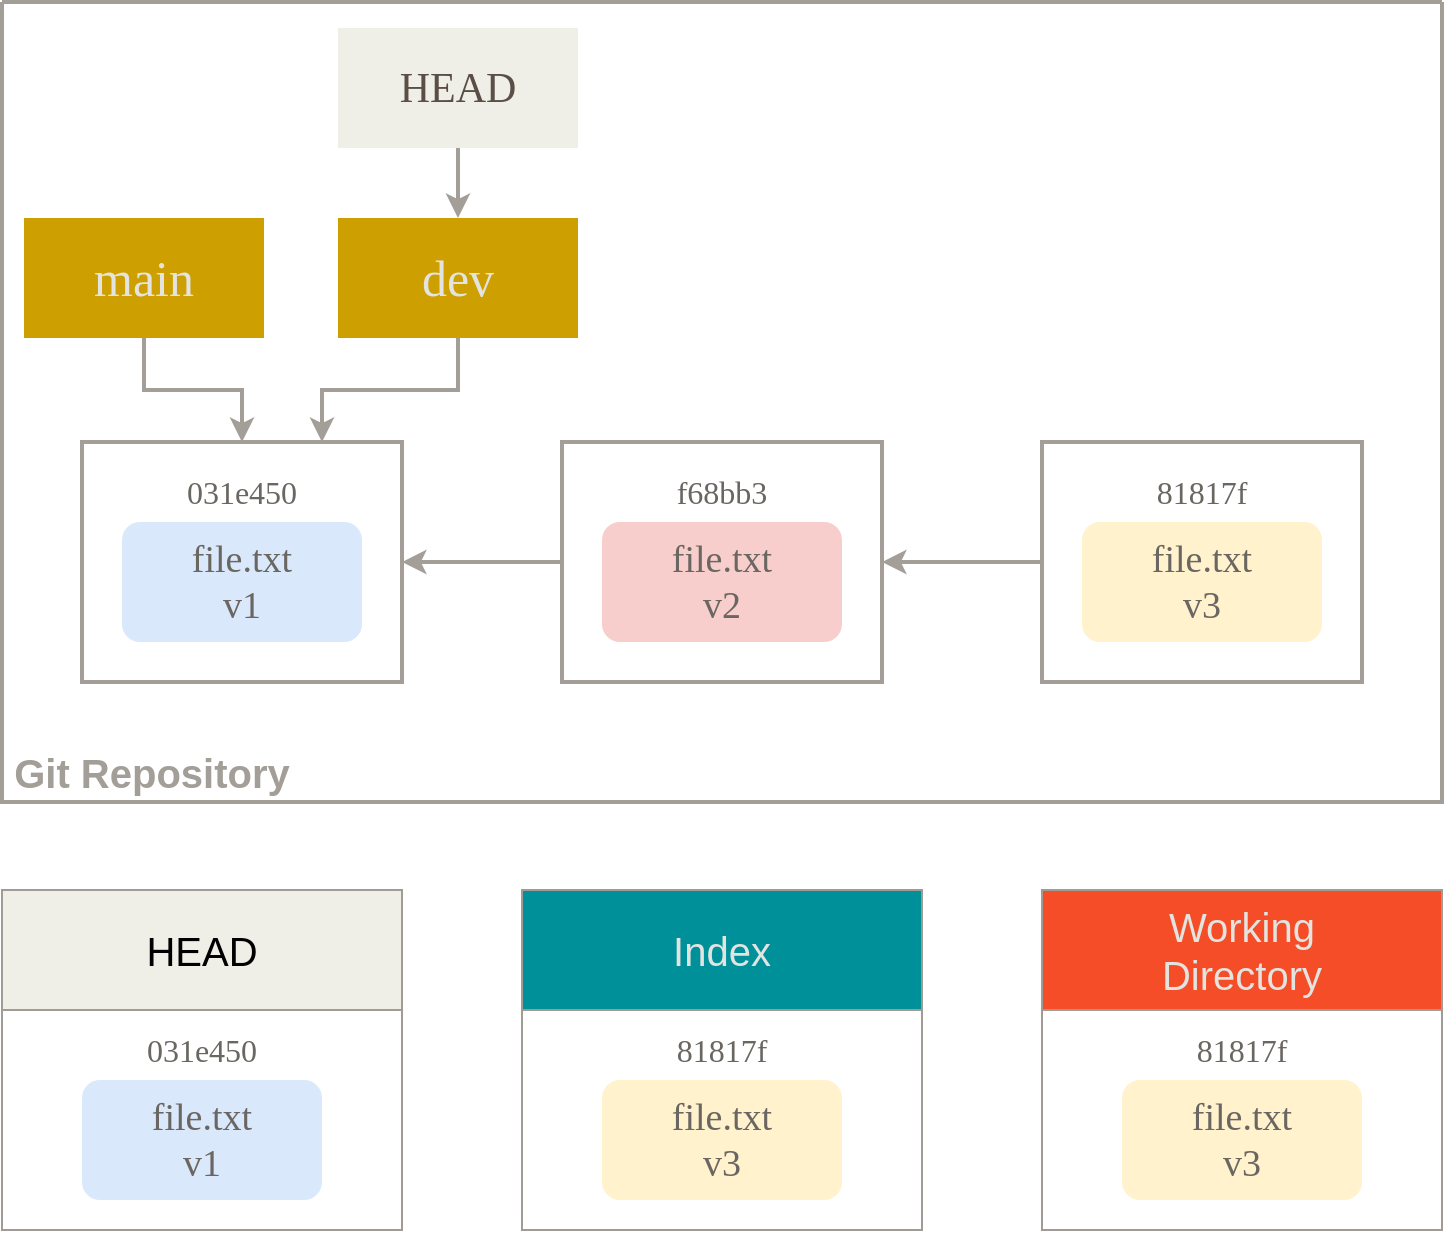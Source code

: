 <mxfile version="21.1.2" type="device">
  <diagram name="Page-1" id="J7pTboGPJu81RKL0RpVv">
    <mxGraphModel dx="1221" dy="725" grid="0" gridSize="10" guides="1" tooltips="1" connect="1" arrows="1" fold="1" page="1" pageScale="1" pageWidth="827" pageHeight="1169" math="0" shadow="0">
      <root>
        <mxCell id="0" />
        <mxCell id="1" parent="0" />
        <mxCell id="XJ9SZeSpCS-RD0CDzNTD-2" value="" style="rounded=0;whiteSpace=wrap;html=1;strokeColor=#a39e97;strokeWidth=2;" vertex="1" parent="1">
          <mxGeometry x="80" y="260" width="160" height="120" as="geometry" />
        </mxCell>
        <mxCell id="XJ9SZeSpCS-RD0CDzNTD-3" value="&lt;font style=&quot;font-size: 19px;&quot;&gt;&lt;font color=&quot;#6a6661&quot; face=&quot;Tahoma&quot;&gt;file.txt&lt;br&gt;v1&lt;/font&gt;&lt;br&gt;&lt;/font&gt;" style="rounded=1;whiteSpace=wrap;html=1;fillColor=#dae8fc;strokeColor=none;" vertex="1" parent="1">
          <mxGeometry x="100" y="300" width="120" height="60" as="geometry" />
        </mxCell>
        <mxCell id="XJ9SZeSpCS-RD0CDzNTD-4" value="&lt;font color=&quot;#6a6661&quot; face=&quot;Tahoma&quot; style=&quot;font-size: 16px;&quot;&gt;031e450&lt;/font&gt;" style="text;html=1;strokeColor=none;fillColor=none;align=center;verticalAlign=middle;whiteSpace=wrap;rounded=0;" vertex="1" parent="1">
          <mxGeometry x="130" y="270" width="60" height="30" as="geometry" />
        </mxCell>
        <mxCell id="XJ9SZeSpCS-RD0CDzNTD-11" style="edgeStyle=orthogonalEdgeStyle;rounded=0;orthogonalLoop=1;jettySize=auto;html=1;exitX=0;exitY=0.5;exitDx=0;exitDy=0;entryX=1;entryY=0.5;entryDx=0;entryDy=0;strokeColor=#a39e97;strokeWidth=2;" edge="1" parent="1" source="XJ9SZeSpCS-RD0CDzNTD-5" target="XJ9SZeSpCS-RD0CDzNTD-2">
          <mxGeometry relative="1" as="geometry" />
        </mxCell>
        <mxCell id="XJ9SZeSpCS-RD0CDzNTD-5" value="" style="rounded=0;whiteSpace=wrap;html=1;strokeColor=#a39e97;strokeWidth=2;" vertex="1" parent="1">
          <mxGeometry x="320" y="260" width="160" height="120" as="geometry" />
        </mxCell>
        <mxCell id="XJ9SZeSpCS-RD0CDzNTD-6" value="&lt;font style=&quot;font-size: 19px;&quot;&gt;&lt;font color=&quot;#6a6661&quot; face=&quot;Tahoma&quot;&gt;file.txt&lt;br&gt;v2&lt;/font&gt;&lt;br&gt;&lt;/font&gt;" style="rounded=1;whiteSpace=wrap;html=1;fillColor=#f8cecc;strokeColor=none;" vertex="1" parent="1">
          <mxGeometry x="340" y="300" width="120" height="60" as="geometry" />
        </mxCell>
        <mxCell id="XJ9SZeSpCS-RD0CDzNTD-7" value="&lt;font color=&quot;#6a6661&quot; face=&quot;Tahoma&quot; style=&quot;font-size: 16px;&quot;&gt;f68bb3&lt;/font&gt;" style="text;html=1;strokeColor=none;fillColor=none;align=center;verticalAlign=middle;whiteSpace=wrap;rounded=0;" vertex="1" parent="1">
          <mxGeometry x="370" y="270" width="60" height="30" as="geometry" />
        </mxCell>
        <mxCell id="XJ9SZeSpCS-RD0CDzNTD-12" style="edgeStyle=orthogonalEdgeStyle;rounded=0;orthogonalLoop=1;jettySize=auto;html=1;exitX=0;exitY=0.5;exitDx=0;exitDy=0;strokeColor=#a39e97;strokeWidth=2;" edge="1" parent="1" source="XJ9SZeSpCS-RD0CDzNTD-8" target="XJ9SZeSpCS-RD0CDzNTD-5">
          <mxGeometry relative="1" as="geometry" />
        </mxCell>
        <mxCell id="XJ9SZeSpCS-RD0CDzNTD-8" value="" style="rounded=0;whiteSpace=wrap;html=1;strokeColor=#a39e97;strokeWidth=2;" vertex="1" parent="1">
          <mxGeometry x="560" y="260" width="160" height="120" as="geometry" />
        </mxCell>
        <mxCell id="XJ9SZeSpCS-RD0CDzNTD-9" value="&lt;font style=&quot;font-size: 19px;&quot;&gt;&lt;font color=&quot;#6a6661&quot; face=&quot;Tahoma&quot;&gt;file.txt&lt;br&gt;v3&lt;/font&gt;&lt;br&gt;&lt;/font&gt;" style="rounded=1;whiteSpace=wrap;html=1;fillColor=#fff2cc;strokeColor=none;" vertex="1" parent="1">
          <mxGeometry x="580" y="300" width="120" height="60" as="geometry" />
        </mxCell>
        <mxCell id="XJ9SZeSpCS-RD0CDzNTD-10" value="&lt;font color=&quot;#6a6661&quot; face=&quot;Tahoma&quot; style=&quot;font-size: 16px;&quot;&gt;81817f&lt;/font&gt;" style="text;html=1;strokeColor=none;fillColor=none;align=center;verticalAlign=middle;whiteSpace=wrap;rounded=0;" vertex="1" parent="1">
          <mxGeometry x="610" y="270" width="60" height="30" as="geometry" />
        </mxCell>
        <mxCell id="XJ9SZeSpCS-RD0CDzNTD-18" style="edgeStyle=orthogonalEdgeStyle;rounded=0;orthogonalLoop=1;jettySize=auto;html=1;exitX=0.5;exitY=1;exitDx=0;exitDy=0;entryX=0.75;entryY=0;entryDx=0;entryDy=0;strokeColor=#a39e97;strokeWidth=2;" edge="1" parent="1" source="XJ9SZeSpCS-RD0CDzNTD-13" target="XJ9SZeSpCS-RD0CDzNTD-2">
          <mxGeometry relative="1" as="geometry" />
        </mxCell>
        <mxCell id="XJ9SZeSpCS-RD0CDzNTD-24" value="" style="swimlane;startSize=0;strokeColor=#A39E97;strokeWidth=2;" vertex="1" parent="1">
          <mxGeometry x="40" y="40" width="720" height="400" as="geometry" />
        </mxCell>
        <mxCell id="XJ9SZeSpCS-RD0CDzNTD-26" value="&lt;font color=&quot;#a39e97&quot; style=&quot;font-size: 20px;&quot;&gt;&lt;b&gt;Git Repository&lt;/b&gt;&lt;/font&gt;" style="text;html=1;strokeColor=none;fillColor=none;align=center;verticalAlign=middle;whiteSpace=wrap;rounded=0;" vertex="1" parent="XJ9SZeSpCS-RD0CDzNTD-24">
          <mxGeometry y="370" width="150" height="30" as="geometry" />
        </mxCell>
        <mxCell id="XJ9SZeSpCS-RD0CDzNTD-13" value="&lt;font face=&quot;Tahoma&quot; color=&quot;#e3e3df&quot; style=&quot;font-size: 25px;&quot;&gt;dev&lt;/font&gt;" style="rounded=0;whiteSpace=wrap;html=1;strokeColor=none;fillColor=#CD9F00;strokeWidth=2;" vertex="1" parent="XJ9SZeSpCS-RD0CDzNTD-24">
          <mxGeometry x="168" y="108" width="120" height="60" as="geometry" />
        </mxCell>
        <mxCell id="XJ9SZeSpCS-RD0CDzNTD-19" style="edgeStyle=orthogonalEdgeStyle;rounded=0;orthogonalLoop=1;jettySize=auto;html=1;exitX=0.5;exitY=1;exitDx=0;exitDy=0;entryX=0.5;entryY=0;entryDx=0;entryDy=0;strokeColor=#a39e97;strokeWidth=2;" edge="1" parent="XJ9SZeSpCS-RD0CDzNTD-24" source="XJ9SZeSpCS-RD0CDzNTD-15" target="XJ9SZeSpCS-RD0CDzNTD-13">
          <mxGeometry relative="1" as="geometry" />
        </mxCell>
        <mxCell id="XJ9SZeSpCS-RD0CDzNTD-15" value="&lt;font face=&quot;Lucida Console&quot; color=&quot;#5a4e46&quot; style=&quot;font-size: 21px;&quot;&gt;HEAD&lt;/font&gt;" style="rounded=0;whiteSpace=wrap;html=1;strokeColor=none;fillColor=#efefe7;strokeWidth=2;" vertex="1" parent="XJ9SZeSpCS-RD0CDzNTD-24">
          <mxGeometry x="168" y="13" width="120" height="60" as="geometry" />
        </mxCell>
        <mxCell id="XJ9SZeSpCS-RD0CDzNTD-22" value="&lt;font face=&quot;Tahoma&quot; color=&quot;#e3e3df&quot; style=&quot;font-size: 25px;&quot;&gt;main&lt;/font&gt;" style="rounded=0;whiteSpace=wrap;html=1;strokeColor=none;fillColor=#CD9F00;strokeWidth=2;" vertex="1" parent="XJ9SZeSpCS-RD0CDzNTD-24">
          <mxGeometry x="11" y="108" width="120" height="60" as="geometry" />
        </mxCell>
        <mxCell id="XJ9SZeSpCS-RD0CDzNTD-32" value="&lt;span style=&quot;font-weight: normal;&quot;&gt;&lt;font style=&quot;font-size: 20px;&quot;&gt;HEAD&lt;/font&gt;&lt;/span&gt;" style="swimlane;whiteSpace=wrap;html=1;startSize=60;strokeColor=#a09b94;fillColor=#efefe7;" vertex="1" parent="1">
          <mxGeometry x="40" y="484" width="200" height="170" as="geometry">
            <mxRectangle x="40" y="520" width="100" height="60" as="alternateBounds" />
          </mxGeometry>
        </mxCell>
        <mxCell id="XJ9SZeSpCS-RD0CDzNTD-33" value="&lt;font style=&quot;font-size: 19px;&quot;&gt;&lt;font color=&quot;#6a6661&quot; face=&quot;Tahoma&quot;&gt;file.txt&lt;br&gt;v1&lt;/font&gt;&lt;br&gt;&lt;/font&gt;" style="rounded=1;whiteSpace=wrap;html=1;fillColor=#DAE8FC;strokeColor=none;" vertex="1" parent="XJ9SZeSpCS-RD0CDzNTD-32">
          <mxGeometry x="40" y="95" width="120" height="60" as="geometry" />
        </mxCell>
        <mxCell id="XJ9SZeSpCS-RD0CDzNTD-46" value="&lt;font color=&quot;#6a6661&quot; face=&quot;Tahoma&quot; style=&quot;font-size: 16px;&quot;&gt;031e450&lt;/font&gt;" style="text;html=1;strokeColor=none;fillColor=none;align=center;verticalAlign=middle;whiteSpace=wrap;rounded=0;" vertex="1" parent="XJ9SZeSpCS-RD0CDzNTD-32">
          <mxGeometry x="70" y="65" width="60" height="30" as="geometry" />
        </mxCell>
        <mxCell id="XJ9SZeSpCS-RD0CDzNTD-35" value="&lt;span style=&quot;font-weight: normal;&quot;&gt;&lt;font color=&quot;#e3e3df&quot; style=&quot;font-size: 20px;&quot;&gt;Index&lt;/font&gt;&lt;/span&gt;" style="swimlane;whiteSpace=wrap;html=1;startSize=60;strokeColor=#a09b94;fillColor=#00909a;" vertex="1" parent="1">
          <mxGeometry x="300" y="484" width="200" height="170" as="geometry" />
        </mxCell>
        <mxCell id="XJ9SZeSpCS-RD0CDzNTD-36" value="&lt;font style=&quot;font-size: 19px;&quot;&gt;&lt;font color=&quot;#6a6661&quot; face=&quot;Tahoma&quot;&gt;file.txt&lt;br&gt;v3&lt;/font&gt;&lt;br&gt;&lt;/font&gt;" style="rounded=1;whiteSpace=wrap;html=1;fillColor=#fff2cc;strokeColor=none;" vertex="1" parent="XJ9SZeSpCS-RD0CDzNTD-35">
          <mxGeometry x="40" y="95" width="120" height="60" as="geometry" />
        </mxCell>
        <mxCell id="XJ9SZeSpCS-RD0CDzNTD-37" value="&lt;font color=&quot;#6a6661&quot; face=&quot;Tahoma&quot; style=&quot;font-size: 16px;&quot;&gt;81817f&lt;/font&gt;" style="text;html=1;strokeColor=none;fillColor=none;align=center;verticalAlign=middle;whiteSpace=wrap;rounded=0;" vertex="1" parent="XJ9SZeSpCS-RD0CDzNTD-35">
          <mxGeometry x="70" y="65" width="60" height="30" as="geometry" />
        </mxCell>
        <mxCell id="XJ9SZeSpCS-RD0CDzNTD-38" value="&lt;span style=&quot;font-weight: normal;&quot;&gt;&lt;font style=&quot;font-size: 20px;&quot;&gt;&lt;font color=&quot;#e3e3df&quot;&gt;Working&lt;br&gt;Directory&lt;/font&gt;&lt;br&gt;&lt;/font&gt;&lt;/span&gt;" style="swimlane;whiteSpace=wrap;html=1;startSize=60;strokeColor=#a09b94;fillColor=#f44d27;" vertex="1" parent="1">
          <mxGeometry x="560" y="484" width="200" height="170" as="geometry" />
        </mxCell>
        <mxCell id="XJ9SZeSpCS-RD0CDzNTD-39" value="&lt;font style=&quot;font-size: 19px;&quot;&gt;&lt;font color=&quot;#6a6661&quot; face=&quot;Tahoma&quot;&gt;file.txt&lt;br&gt;v3&lt;/font&gt;&lt;br&gt;&lt;/font&gt;" style="rounded=1;whiteSpace=wrap;html=1;fillColor=#fff2cc;strokeColor=none;" vertex="1" parent="XJ9SZeSpCS-RD0CDzNTD-38">
          <mxGeometry x="40" y="95" width="120" height="60" as="geometry" />
        </mxCell>
        <mxCell id="XJ9SZeSpCS-RD0CDzNTD-40" value="&lt;font color=&quot;#6a6661&quot; face=&quot;Tahoma&quot; style=&quot;font-size: 16px;&quot;&gt;81817f&lt;/font&gt;" style="text;html=1;strokeColor=none;fillColor=none;align=center;verticalAlign=middle;whiteSpace=wrap;rounded=0;" vertex="1" parent="XJ9SZeSpCS-RD0CDzNTD-38">
          <mxGeometry x="70" y="65" width="60" height="30" as="geometry" />
        </mxCell>
        <mxCell id="XJ9SZeSpCS-RD0CDzNTD-42" style="edgeStyle=orthogonalEdgeStyle;rounded=0;orthogonalLoop=1;jettySize=auto;html=1;exitX=0.5;exitY=1;exitDx=0;exitDy=0;entryX=0.5;entryY=0;entryDx=0;entryDy=0;strokeWidth=2;strokeColor=#A39E97;" edge="1" parent="1" source="XJ9SZeSpCS-RD0CDzNTD-22" target="XJ9SZeSpCS-RD0CDzNTD-2">
          <mxGeometry relative="1" as="geometry" />
        </mxCell>
      </root>
    </mxGraphModel>
  </diagram>
</mxfile>
